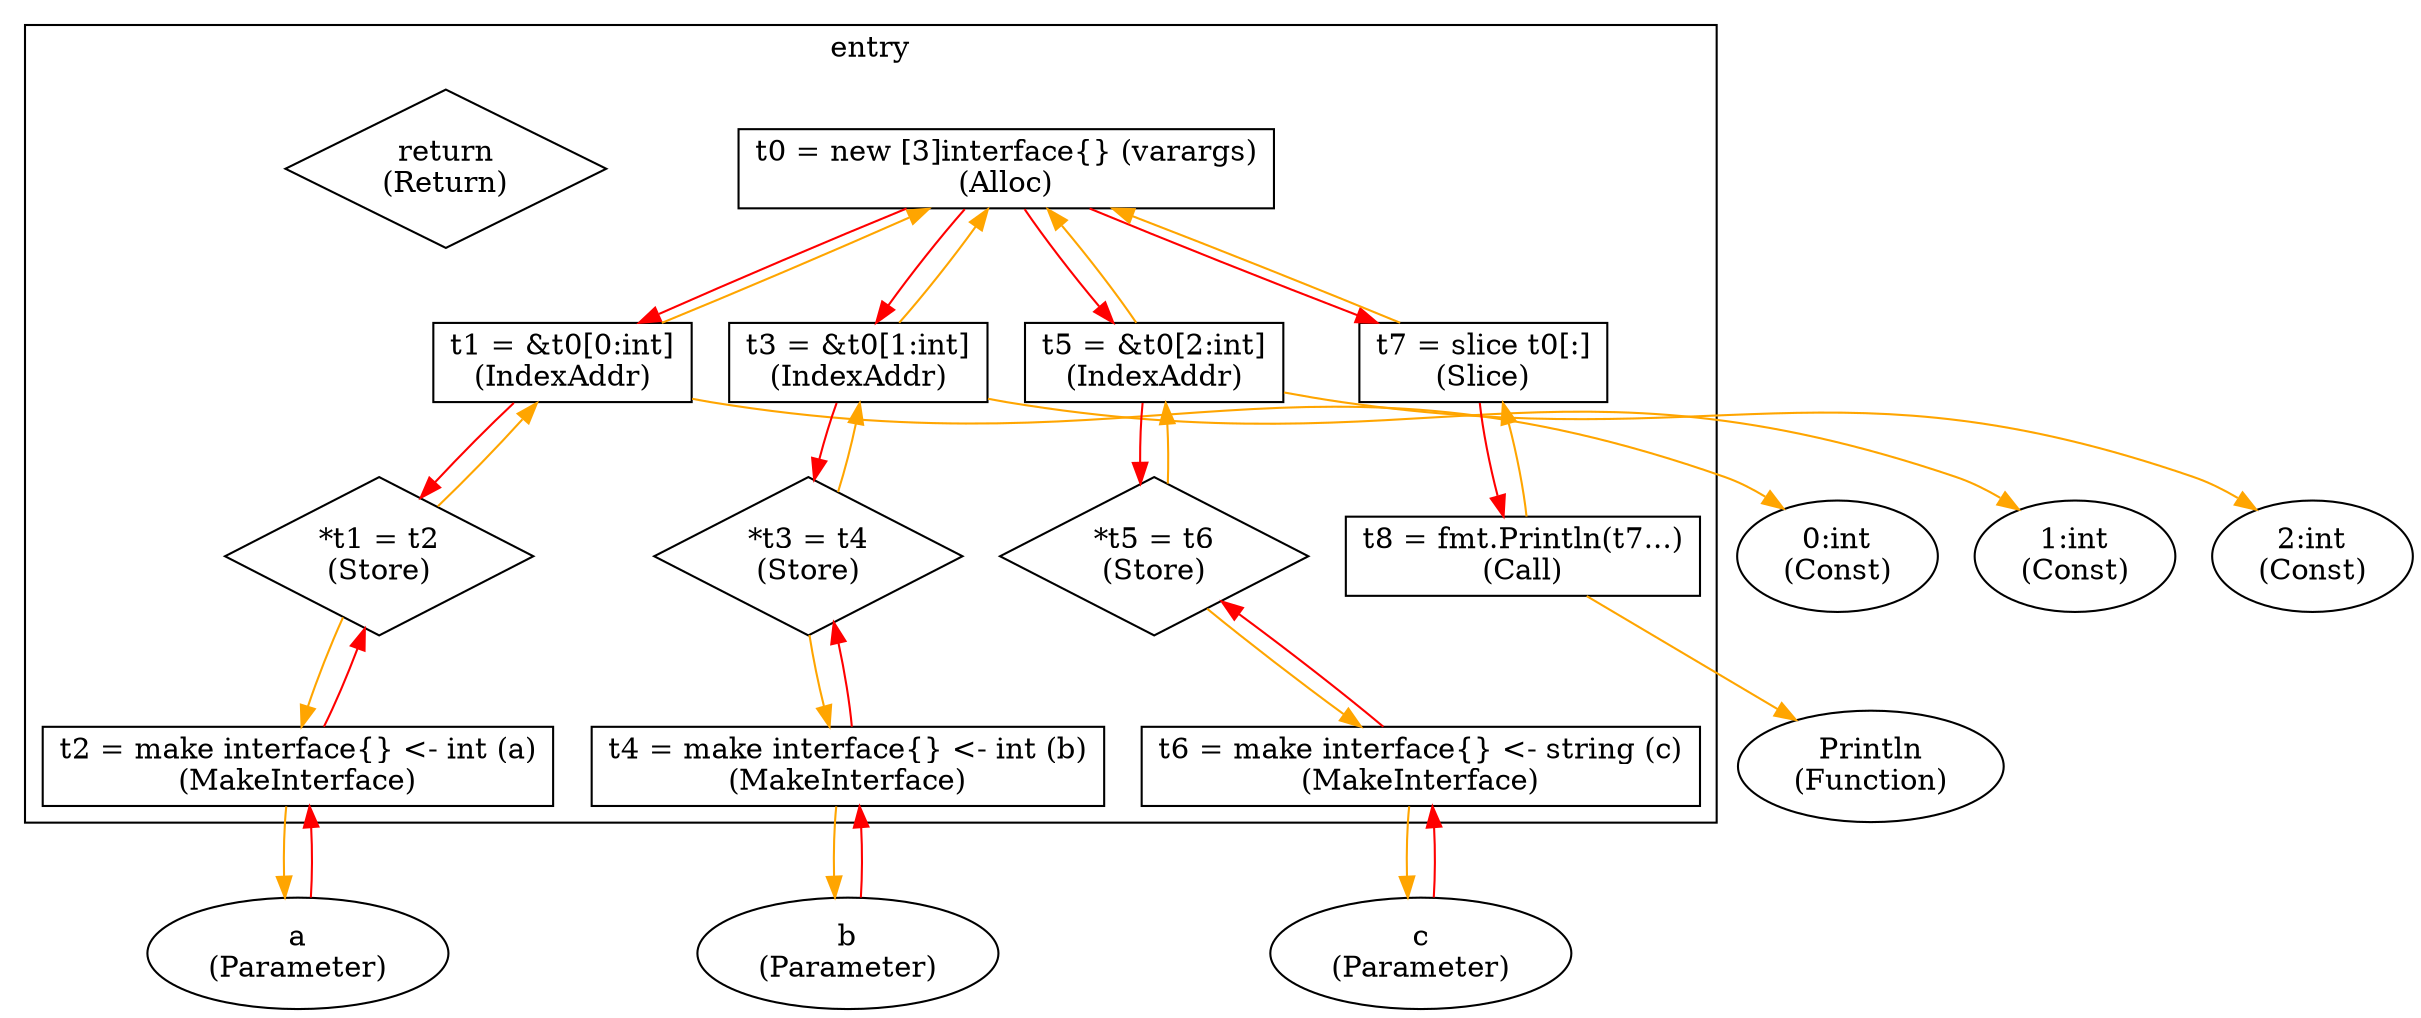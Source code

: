 digraph {
	subgraph cluster_0 {
		color=black;
		label="entry";
		"t0 = new [3]interface{} (varargs)\n(Alloc)" [shape=rectangle];
		"t1 = &t0[0:int]\n(IndexAddr)" [shape=rectangle];
		"t2 = make interface{} <- int (a)\n(MakeInterface)" [shape=rectangle];
		"*t1 = t2\n(Store)" [shape=diamond];
		"t3 = &t0[1:int]\n(IndexAddr)" [shape=rectangle];
		"t4 = make interface{} <- int (b)\n(MakeInterface)" [shape=rectangle];
		"*t3 = t4\n(Store)" [shape=diamond];
		"t5 = &t0[2:int]\n(IndexAddr)" [shape=rectangle];
		"t6 = make interface{} <- string (c)\n(MakeInterface)" [shape=rectangle];
		"*t5 = t6\n(Store)" [shape=diamond];
		"t7 = slice t0[:]\n(Slice)" [shape=rectangle];
		"t8 = fmt.Println(t7...)\n(Call)" [shape=rectangle];
		"return\n(Return)" [shape=diamond];
	}
	"a\n(Parameter)" -> "t2 = make interface{} <- int (a)\n(MakeInterface)" [color=red];
	"b\n(Parameter)" -> "t4 = make interface{} <- int (b)\n(MakeInterface)" [color=red];
	"c\n(Parameter)" -> "t6 = make interface{} <- string (c)\n(MakeInterface)" [color=red];
	"t0 = new [3]interface{} (varargs)\n(Alloc)" -> "t1 = &t0[0:int]\n(IndexAddr)" [color=red];
	"t0 = new [3]interface{} (varargs)\n(Alloc)" -> "t3 = &t0[1:int]\n(IndexAddr)" [color=red];
	"t0 = new [3]interface{} (varargs)\n(Alloc)" -> "t5 = &t0[2:int]\n(IndexAddr)" [color=red];
	"t0 = new [3]interface{} (varargs)\n(Alloc)" -> "t7 = slice t0[:]\n(Slice)" [color=red];
	"t1 = &t0[0:int]\n(IndexAddr)" -> "*t1 = t2\n(Store)" [color=red];
	"t1 = &t0[0:int]\n(IndexAddr)" -> "t0 = new [3]interface{} (varargs)\n(Alloc)" [color=orange];
	"t1 = &t0[0:int]\n(IndexAddr)" -> "0:int\n(Const)" [color=orange];
	"t2 = make interface{} <- int (a)\n(MakeInterface)" -> "*t1 = t2\n(Store)" [color=red];
	"t2 = make interface{} <- int (a)\n(MakeInterface)" -> "a\n(Parameter)" [color=orange];
	"*t1 = t2\n(Store)" -> "t1 = &t0[0:int]\n(IndexAddr)" [color=orange];
	"*t1 = t2\n(Store)" -> "t2 = make interface{} <- int (a)\n(MakeInterface)" [color=orange];
	"t3 = &t0[1:int]\n(IndexAddr)" -> "*t3 = t4\n(Store)" [color=red];
	"t3 = &t0[1:int]\n(IndexAddr)" -> "t0 = new [3]interface{} (varargs)\n(Alloc)" [color=orange];
	"t3 = &t0[1:int]\n(IndexAddr)" -> "1:int\n(Const)" [color=orange];
	"t4 = make interface{} <- int (b)\n(MakeInterface)" -> "*t3 = t4\n(Store)" [color=red];
	"t4 = make interface{} <- int (b)\n(MakeInterface)" -> "b\n(Parameter)" [color=orange];
	"*t3 = t4\n(Store)" -> "t3 = &t0[1:int]\n(IndexAddr)" [color=orange];
	"*t3 = t4\n(Store)" -> "t4 = make interface{} <- int (b)\n(MakeInterface)" [color=orange];
	"t5 = &t0[2:int]\n(IndexAddr)" -> "*t5 = t6\n(Store)" [color=red];
	"t5 = &t0[2:int]\n(IndexAddr)" -> "t0 = new [3]interface{} (varargs)\n(Alloc)" [color=orange];
	"t5 = &t0[2:int]\n(IndexAddr)" -> "2:int\n(Const)" [color=orange];
	"t6 = make interface{} <- string (c)\n(MakeInterface)" -> "*t5 = t6\n(Store)" [color=red];
	"t6 = make interface{} <- string (c)\n(MakeInterface)" -> "c\n(Parameter)" [color=orange];
	"*t5 = t6\n(Store)" -> "t5 = &t0[2:int]\n(IndexAddr)" [color=orange];
	"*t5 = t6\n(Store)" -> "t6 = make interface{} <- string (c)\n(MakeInterface)" [color=orange];
	"t7 = slice t0[:]\n(Slice)" -> "t8 = fmt.Println(t7...)\n(Call)" [color=red];
	"t7 = slice t0[:]\n(Slice)" -> "t0 = new [3]interface{} (varargs)\n(Alloc)" [color=orange];
	"t8 = fmt.Println(t7...)\n(Call)" -> "Println\n(Function)" [color=orange];
	"t8 = fmt.Println(t7...)\n(Call)" -> "t7 = slice t0[:]\n(Slice)" [color=orange];
}
